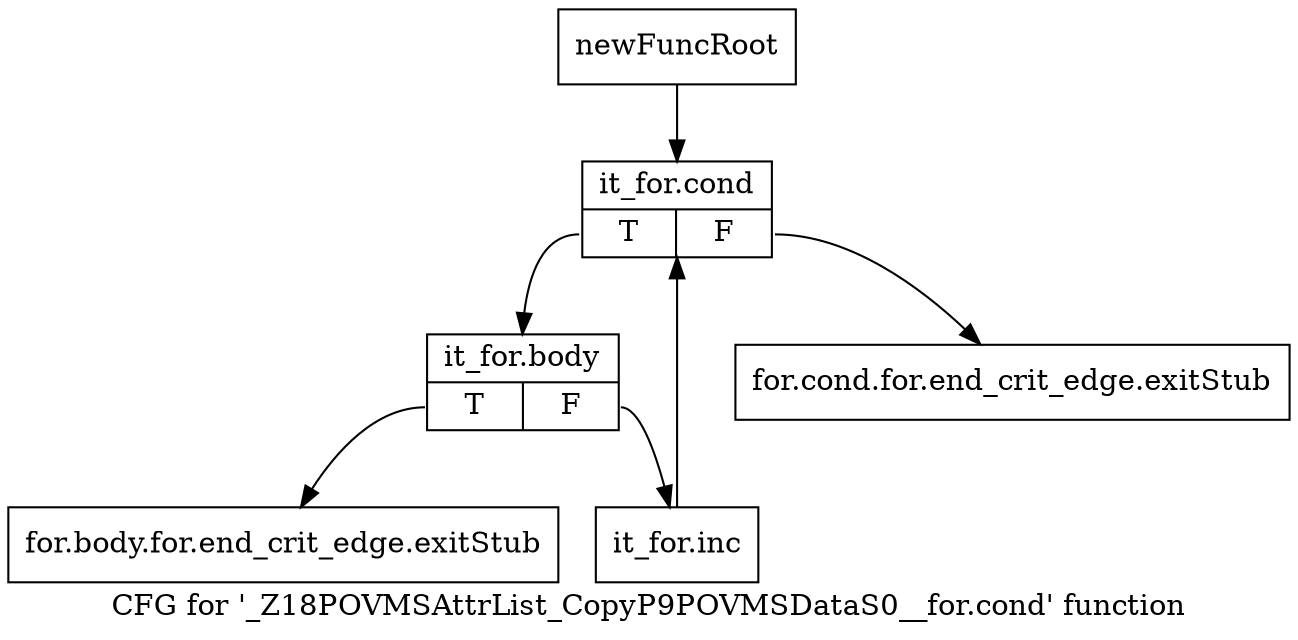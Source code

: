 digraph "CFG for '_Z18POVMSAttrList_CopyP9POVMSDataS0__for.cond' function" {
	label="CFG for '_Z18POVMSAttrList_CopyP9POVMSDataS0__for.cond' function";

	Node0x2a7cbc0 [shape=record,label="{newFuncRoot}"];
	Node0x2a7cbc0 -> Node0x2a7ccb0;
	Node0x2a7cc10 [shape=record,label="{for.cond.for.end_crit_edge.exitStub}"];
	Node0x2a7cc60 [shape=record,label="{for.body.for.end_crit_edge.exitStub}"];
	Node0x2a7ccb0 [shape=record,label="{it_for.cond|{<s0>T|<s1>F}}"];
	Node0x2a7ccb0:s0 -> Node0x2a7cd00;
	Node0x2a7ccb0:s1 -> Node0x2a7cc10;
	Node0x2a7cd00 [shape=record,label="{it_for.body|{<s0>T|<s1>F}}"];
	Node0x2a7cd00:s0 -> Node0x2a7cc60;
	Node0x2a7cd00:s1 -> Node0x2a7cd50;
	Node0x2a7cd50 [shape=record,label="{it_for.inc}"];
	Node0x2a7cd50 -> Node0x2a7ccb0;
}
